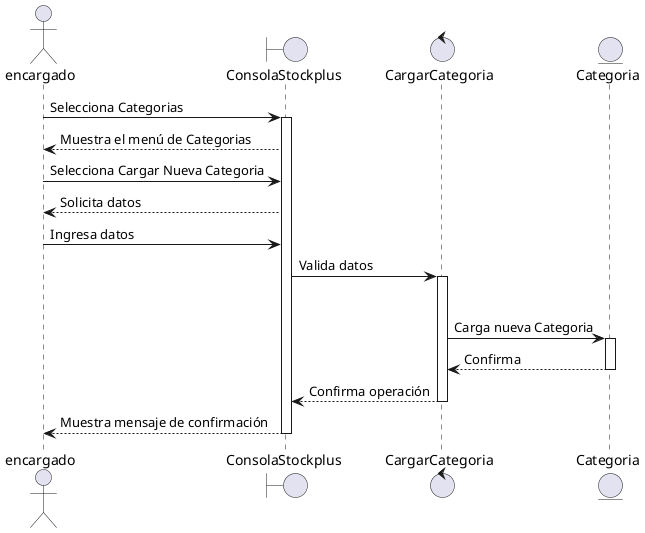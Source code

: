 @startuml
actor encargado
boundary ConsolaStockplus
control CargarCategoria
entity Categoria
encargado -> ConsolaStockplus: Selecciona Categorias
activate ConsolaStockplus
ConsolaStockplus --> encargado: Muestra el menú de Categorias
encargado -> ConsolaStockplus: Selecciona Cargar Nueva Categoria
ConsolaStockplus --> encargado: Solicita datos
encargado -> ConsolaStockplus: Ingresa datos
ConsolaStockplus -> CargarCategoria: Valida datos
activate CargarCategoria
deactivate Categoria
CargarCategoria -> Categoria: Carga nueva Categoria
activate Categoria
Categoria --> CargarCategoria: Confirma
deactivate Categoria
CargarCategoria --> ConsolaStockplus: Confirma operación
deactivate CargarCategoria
ConsolaStockplus --> encargado: Muestra mensaje de confirmación
deactivate ConsolaStockplus
@enduml